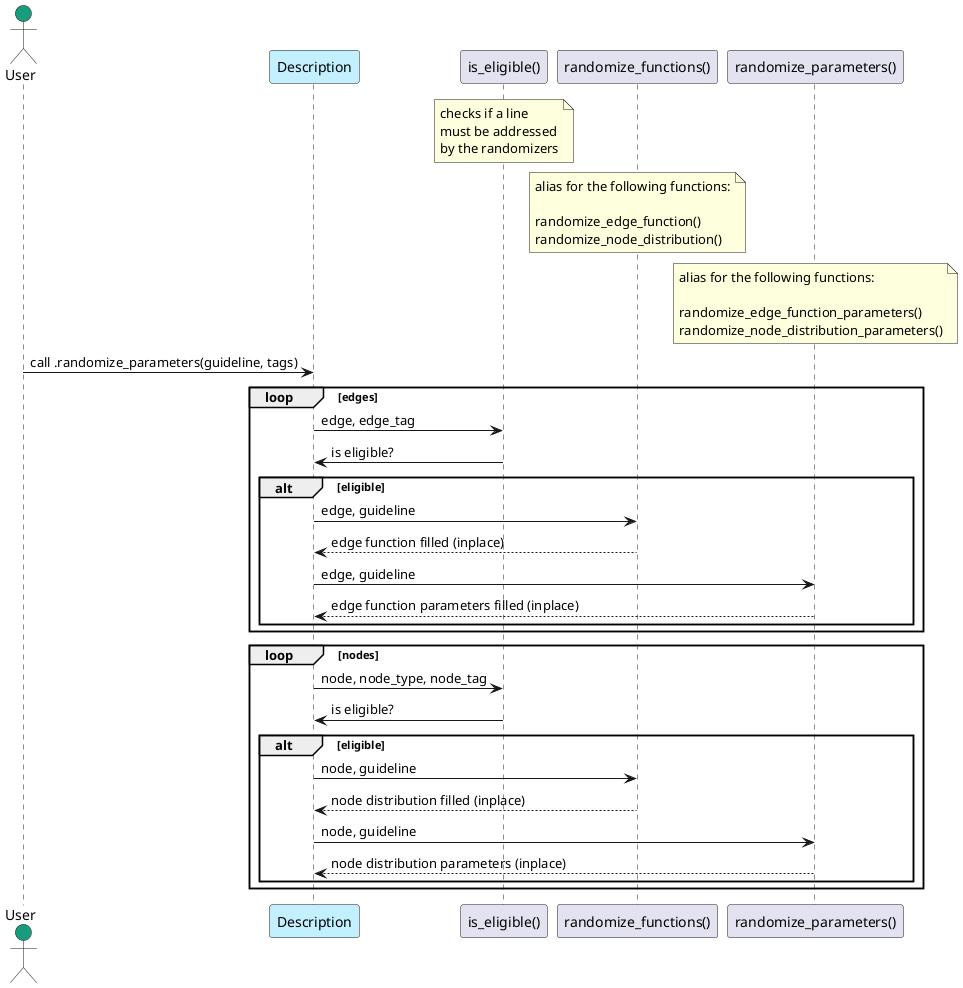 @startuml
actor User #179c7d
participant Description as Desc #Application
participant "is_eligible()" as Eligible
participant "randomize_functions()" as RndF
participant "randomize_parameters()" as RndP

note over Eligible
    checks if a line
    must be addressed
    by the randomizers
end note

note over RndF
    alias for the following functions:

    randomize_edge_function()
    randomize_node_distribution()
end note

note over RndP
    alias for the following functions:

    randomize_edge_function_parameters()
    randomize_node_distribution_parameters()
end note

User -> Desc: call .randomize_parameters(guideline, tags)

loop edges
    Desc -> Eligible: edge, edge_tag
    Eligible -> Desc: is eligible?
    alt eligible
        Desc -> RndF: edge, guideline
        RndF --> Desc: edge function filled (inplace)

        Desc -> RndP: edge, guideline
        RndP --> Desc: edge function parameters filled (inplace)
    end
end

loop nodes
    Desc -> Eligible: node, node_type, node_tag
    Eligible -> Desc: is eligible?
    alt eligible
        Desc -> RndF: node, guideline
        RndF --> Desc: node distribution filled (inplace)

        Desc -> RndP: node, guideline
        RndP --> Desc: node distribution parameters (inplace)
    end
end

@enduml